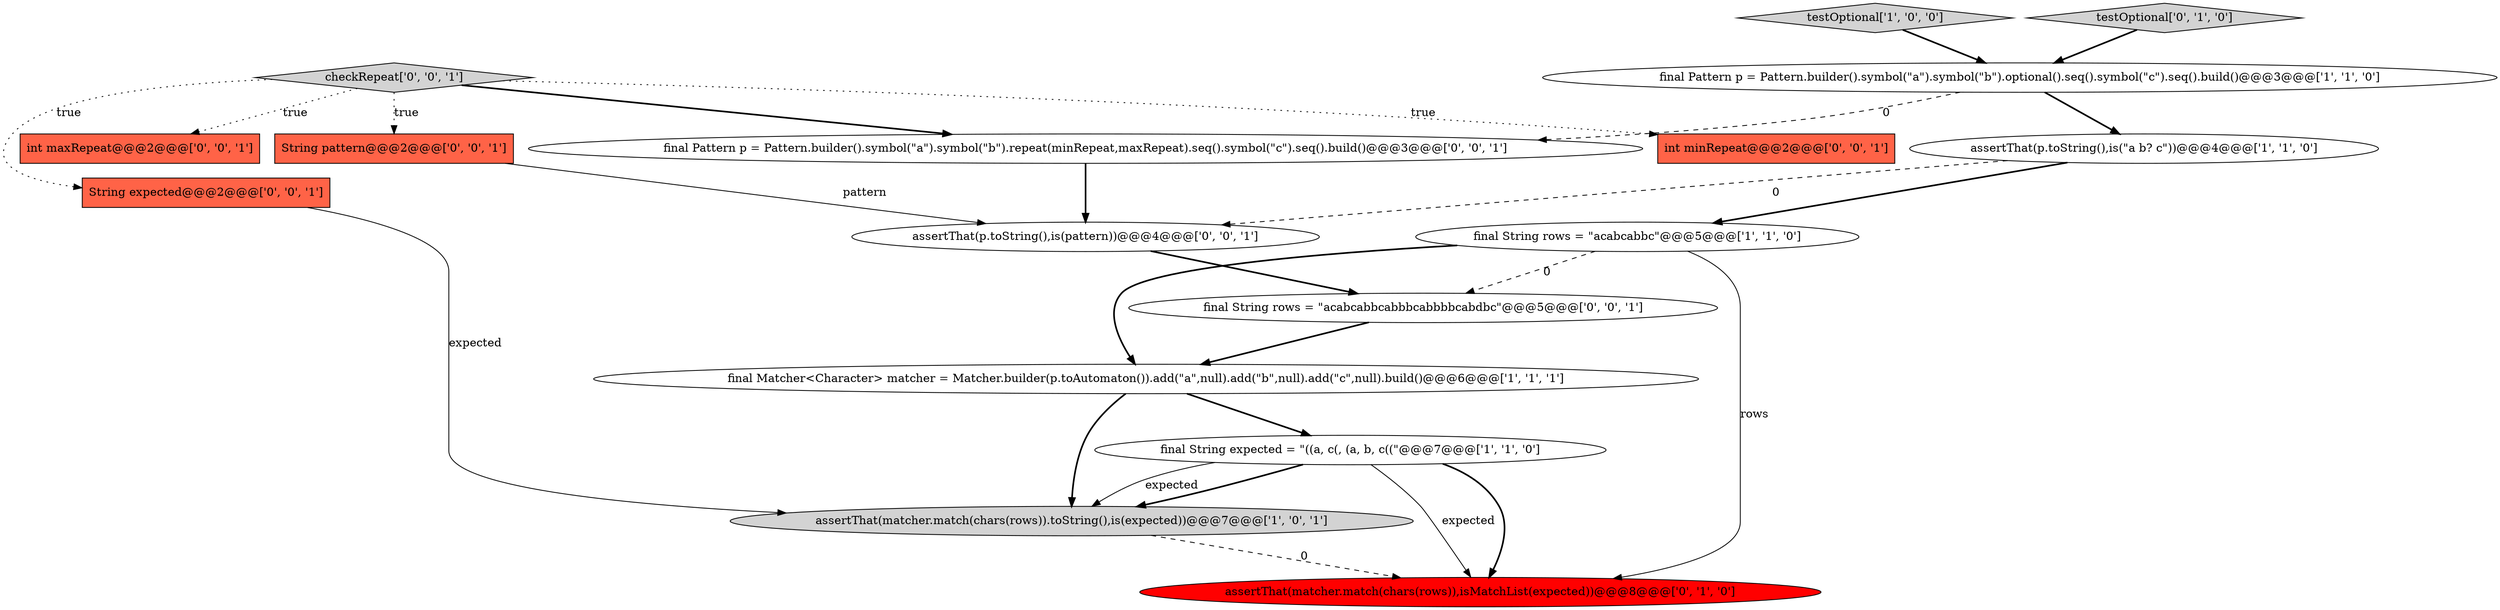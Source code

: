 digraph {
9 [style = filled, label = "String expected@@@2@@@['0', '0', '1']", fillcolor = tomato, shape = box image = "AAA0AAABBB3BBB"];
13 [style = filled, label = "checkRepeat['0', '0', '1']", fillcolor = lightgray, shape = diamond image = "AAA0AAABBB3BBB"];
10 [style = filled, label = "final Pattern p = Pattern.builder().symbol(\"a\").symbol(\"b\").repeat(minRepeat,maxRepeat).seq().symbol(\"c\").seq().build()@@@3@@@['0', '0', '1']", fillcolor = white, shape = ellipse image = "AAA0AAABBB3BBB"];
1 [style = filled, label = "testOptional['1', '0', '0']", fillcolor = lightgray, shape = diamond image = "AAA0AAABBB1BBB"];
5 [style = filled, label = "assertThat(p.toString(),is(\"a b? c\"))@@@4@@@['1', '1', '0']", fillcolor = white, shape = ellipse image = "AAA0AAABBB1BBB"];
16 [style = filled, label = "int minRepeat@@@2@@@['0', '0', '1']", fillcolor = tomato, shape = box image = "AAA0AAABBB3BBB"];
15 [style = filled, label = "final String rows = \"acabcabbcabbbcabbbbcabdbc\"@@@5@@@['0', '0', '1']", fillcolor = white, shape = ellipse image = "AAA0AAABBB3BBB"];
7 [style = filled, label = "assertThat(matcher.match(chars(rows)),isMatchList(expected))@@@8@@@['0', '1', '0']", fillcolor = red, shape = ellipse image = "AAA1AAABBB2BBB"];
3 [style = filled, label = "final String expected = \"((a, c(, (a, b, c((\"@@@7@@@['1', '1', '0']", fillcolor = white, shape = ellipse image = "AAA0AAABBB1BBB"];
4 [style = filled, label = "final Pattern p = Pattern.builder().symbol(\"a\").symbol(\"b\").optional().seq().symbol(\"c\").seq().build()@@@3@@@['1', '1', '0']", fillcolor = white, shape = ellipse image = "AAA0AAABBB1BBB"];
6 [style = filled, label = "final String rows = \"acabcabbc\"@@@5@@@['1', '1', '0']", fillcolor = white, shape = ellipse image = "AAA0AAABBB1BBB"];
8 [style = filled, label = "testOptional['0', '1', '0']", fillcolor = lightgray, shape = diamond image = "AAA0AAABBB2BBB"];
11 [style = filled, label = "String pattern@@@2@@@['0', '0', '1']", fillcolor = tomato, shape = box image = "AAA0AAABBB3BBB"];
0 [style = filled, label = "assertThat(matcher.match(chars(rows)).toString(),is(expected))@@@7@@@['1', '0', '1']", fillcolor = lightgray, shape = ellipse image = "AAA0AAABBB1BBB"];
14 [style = filled, label = "assertThat(p.toString(),is(pattern))@@@4@@@['0', '0', '1']", fillcolor = white, shape = ellipse image = "AAA0AAABBB3BBB"];
12 [style = filled, label = "int maxRepeat@@@2@@@['0', '0', '1']", fillcolor = tomato, shape = box image = "AAA0AAABBB3BBB"];
2 [style = filled, label = "final Matcher<Character> matcher = Matcher.builder(p.toAutomaton()).add(\"a\",null).add(\"b\",null).add(\"c\",null).build()@@@6@@@['1', '1', '1']", fillcolor = white, shape = ellipse image = "AAA0AAABBB1BBB"];
13->10 [style = bold, label=""];
13->16 [style = dotted, label="true"];
1->4 [style = bold, label=""];
15->2 [style = bold, label=""];
5->14 [style = dashed, label="0"];
13->12 [style = dotted, label="true"];
10->14 [style = bold, label=""];
6->7 [style = solid, label="rows"];
2->3 [style = bold, label=""];
11->14 [style = solid, label="pattern"];
3->0 [style = bold, label=""];
3->0 [style = solid, label="expected"];
6->2 [style = bold, label=""];
9->0 [style = solid, label="expected"];
2->0 [style = bold, label=""];
5->6 [style = bold, label=""];
13->9 [style = dotted, label="true"];
3->7 [style = bold, label=""];
6->15 [style = dashed, label="0"];
13->11 [style = dotted, label="true"];
14->15 [style = bold, label=""];
8->4 [style = bold, label=""];
4->10 [style = dashed, label="0"];
0->7 [style = dashed, label="0"];
4->5 [style = bold, label=""];
3->7 [style = solid, label="expected"];
}
